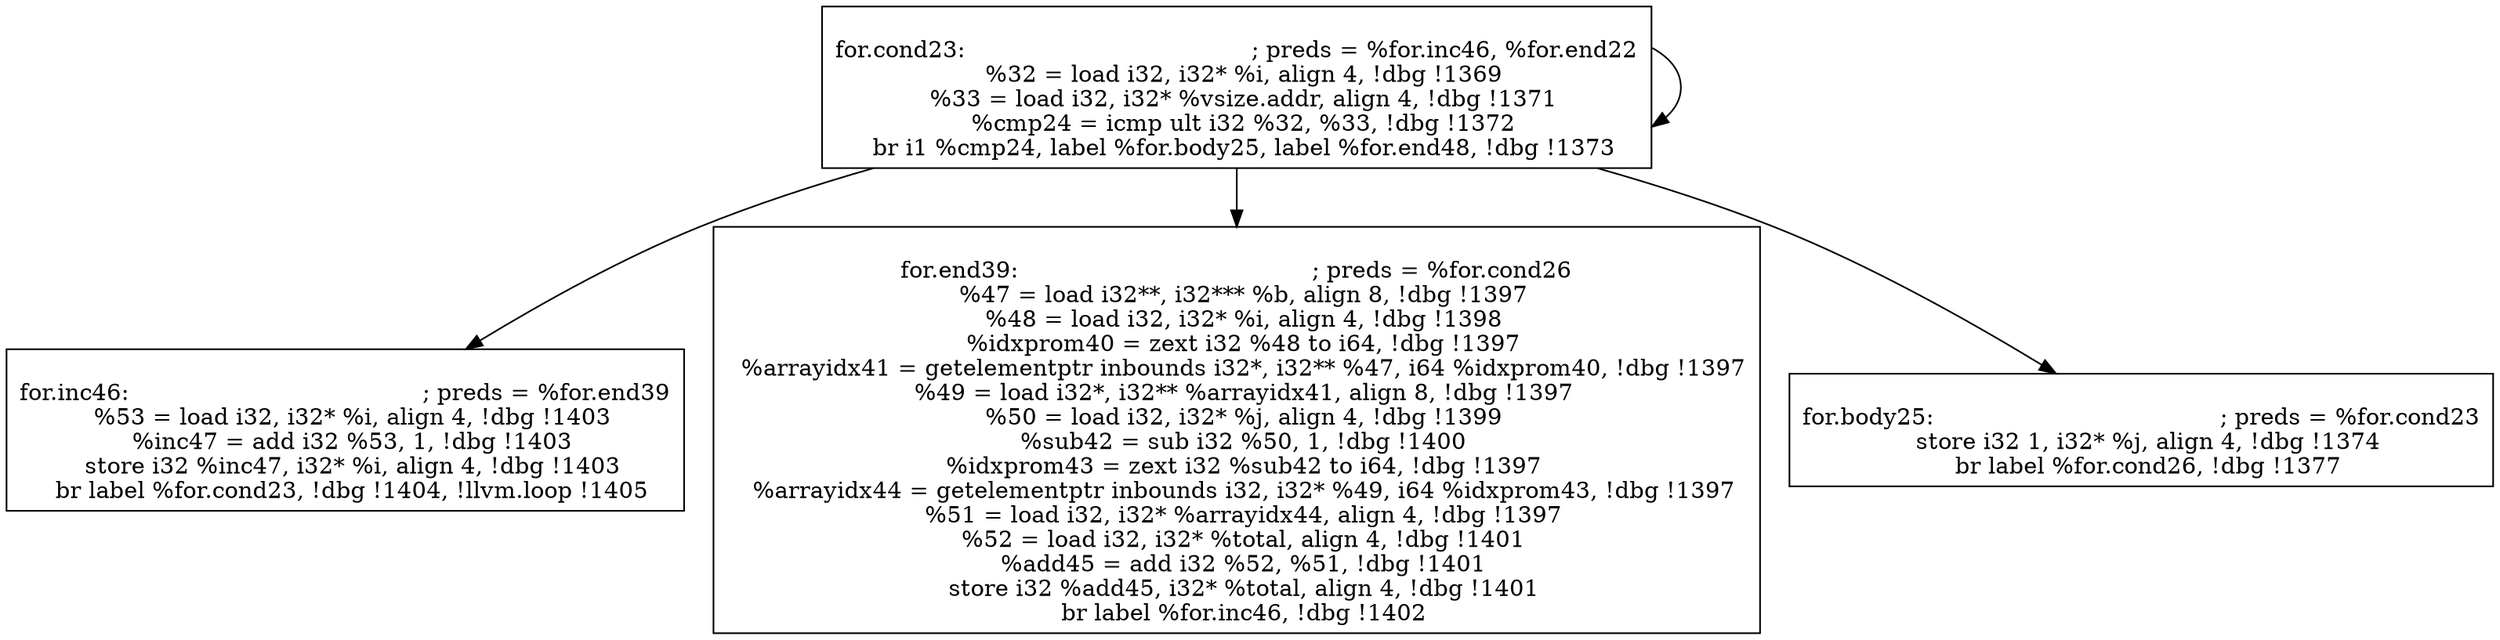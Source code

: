 
digraph G {


node248 [label="
for.cond23:                                       ; preds = %for.inc46, %for.end22
  %32 = load i32, i32* %i, align 4, !dbg !1369
  %33 = load i32, i32* %vsize.addr, align 4, !dbg !1371
  %cmp24 = icmp ult i32 %32, %33, !dbg !1372
  br i1 %cmp24, label %for.body25, label %for.end48, !dbg !1373
",shape=rectangle ]
node245 [label="
for.inc46:                                        ; preds = %for.end39
  %53 = load i32, i32* %i, align 4, !dbg !1403
  %inc47 = add i32 %53, 1, !dbg !1403
  store i32 %inc47, i32* %i, align 4, !dbg !1403
  br label %for.cond23, !dbg !1404, !llvm.loop !1405
",shape=rectangle ]
node247 [label="
for.end39:                                        ; preds = %for.cond26
  %47 = load i32**, i32*** %b, align 8, !dbg !1397
  %48 = load i32, i32* %i, align 4, !dbg !1398
  %idxprom40 = zext i32 %48 to i64, !dbg !1397
  %arrayidx41 = getelementptr inbounds i32*, i32** %47, i64 %idxprom40, !dbg !1397
  %49 = load i32*, i32** %arrayidx41, align 8, !dbg !1397
  %50 = load i32, i32* %j, align 4, !dbg !1399
  %sub42 = sub i32 %50, 1, !dbg !1400
  %idxprom43 = zext i32 %sub42 to i64, !dbg !1397
  %arrayidx44 = getelementptr inbounds i32, i32* %49, i64 %idxprom43, !dbg !1397
  %51 = load i32, i32* %arrayidx44, align 4, !dbg !1397
  %52 = load i32, i32* %total, align 4, !dbg !1401
  %add45 = add i32 %52, %51, !dbg !1401
  store i32 %add45, i32* %total, align 4, !dbg !1401
  br label %for.inc46, !dbg !1402
",shape=rectangle ]
node246 [label="
for.body25:                                       ; preds = %for.cond23
  store i32 1, i32* %j, align 4, !dbg !1374
  br label %for.cond26, !dbg !1377
",shape=rectangle ]

node248->node248 [ ]
node248->node247 [ ]
node248->node245 [ ]
node248->node246 [ ]


}
